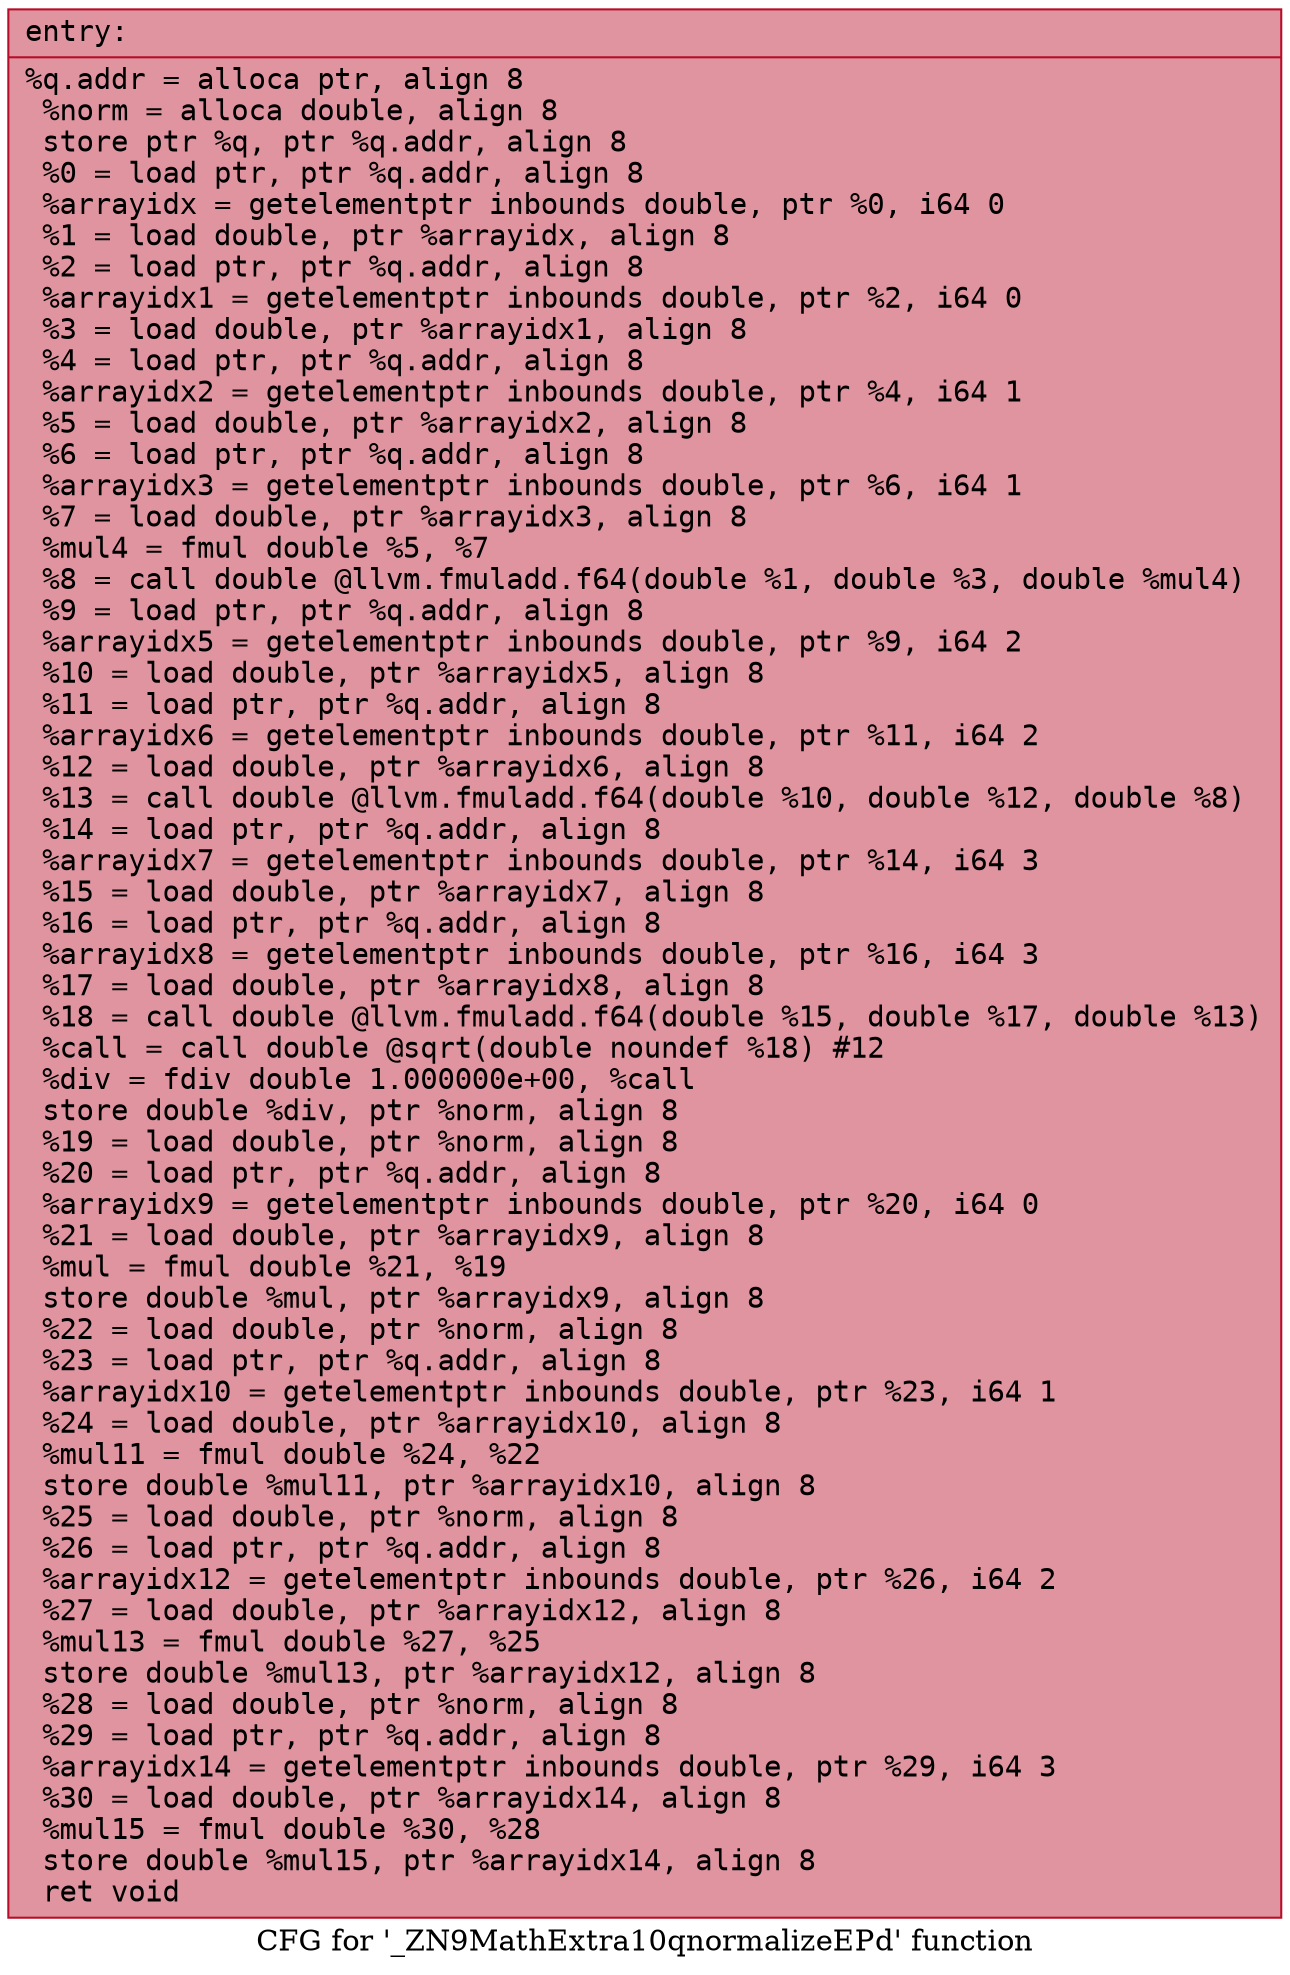 digraph "CFG for '_ZN9MathExtra10qnormalizeEPd' function" {
	label="CFG for '_ZN9MathExtra10qnormalizeEPd' function";

	Node0x55eeb4b69180 [shape=record,color="#b70d28ff", style=filled, fillcolor="#b70d2870" fontname="Courier",label="{entry:\l|  %q.addr = alloca ptr, align 8\l  %norm = alloca double, align 8\l  store ptr %q, ptr %q.addr, align 8\l  %0 = load ptr, ptr %q.addr, align 8\l  %arrayidx = getelementptr inbounds double, ptr %0, i64 0\l  %1 = load double, ptr %arrayidx, align 8\l  %2 = load ptr, ptr %q.addr, align 8\l  %arrayidx1 = getelementptr inbounds double, ptr %2, i64 0\l  %3 = load double, ptr %arrayidx1, align 8\l  %4 = load ptr, ptr %q.addr, align 8\l  %arrayidx2 = getelementptr inbounds double, ptr %4, i64 1\l  %5 = load double, ptr %arrayidx2, align 8\l  %6 = load ptr, ptr %q.addr, align 8\l  %arrayidx3 = getelementptr inbounds double, ptr %6, i64 1\l  %7 = load double, ptr %arrayidx3, align 8\l  %mul4 = fmul double %5, %7\l  %8 = call double @llvm.fmuladd.f64(double %1, double %3, double %mul4)\l  %9 = load ptr, ptr %q.addr, align 8\l  %arrayidx5 = getelementptr inbounds double, ptr %9, i64 2\l  %10 = load double, ptr %arrayidx5, align 8\l  %11 = load ptr, ptr %q.addr, align 8\l  %arrayidx6 = getelementptr inbounds double, ptr %11, i64 2\l  %12 = load double, ptr %arrayidx6, align 8\l  %13 = call double @llvm.fmuladd.f64(double %10, double %12, double %8)\l  %14 = load ptr, ptr %q.addr, align 8\l  %arrayidx7 = getelementptr inbounds double, ptr %14, i64 3\l  %15 = load double, ptr %arrayidx7, align 8\l  %16 = load ptr, ptr %q.addr, align 8\l  %arrayidx8 = getelementptr inbounds double, ptr %16, i64 3\l  %17 = load double, ptr %arrayidx8, align 8\l  %18 = call double @llvm.fmuladd.f64(double %15, double %17, double %13)\l  %call = call double @sqrt(double noundef %18) #12\l  %div = fdiv double 1.000000e+00, %call\l  store double %div, ptr %norm, align 8\l  %19 = load double, ptr %norm, align 8\l  %20 = load ptr, ptr %q.addr, align 8\l  %arrayidx9 = getelementptr inbounds double, ptr %20, i64 0\l  %21 = load double, ptr %arrayidx9, align 8\l  %mul = fmul double %21, %19\l  store double %mul, ptr %arrayidx9, align 8\l  %22 = load double, ptr %norm, align 8\l  %23 = load ptr, ptr %q.addr, align 8\l  %arrayidx10 = getelementptr inbounds double, ptr %23, i64 1\l  %24 = load double, ptr %arrayidx10, align 8\l  %mul11 = fmul double %24, %22\l  store double %mul11, ptr %arrayidx10, align 8\l  %25 = load double, ptr %norm, align 8\l  %26 = load ptr, ptr %q.addr, align 8\l  %arrayidx12 = getelementptr inbounds double, ptr %26, i64 2\l  %27 = load double, ptr %arrayidx12, align 8\l  %mul13 = fmul double %27, %25\l  store double %mul13, ptr %arrayidx12, align 8\l  %28 = load double, ptr %norm, align 8\l  %29 = load ptr, ptr %q.addr, align 8\l  %arrayidx14 = getelementptr inbounds double, ptr %29, i64 3\l  %30 = load double, ptr %arrayidx14, align 8\l  %mul15 = fmul double %30, %28\l  store double %mul15, ptr %arrayidx14, align 8\l  ret void\l}"];
}
